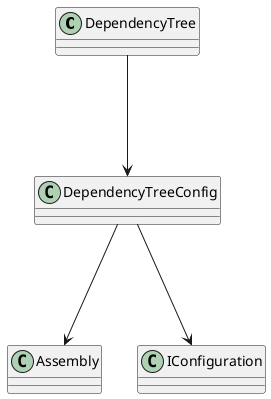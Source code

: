 @startuml

class DependencyTree
DependencyTree ---> DependencyTreeConfig
class DependencyTreeConfig
DependencyTreeConfig ---> Assembly
DependencyTreeConfig ---> IConfiguration

@enduml
